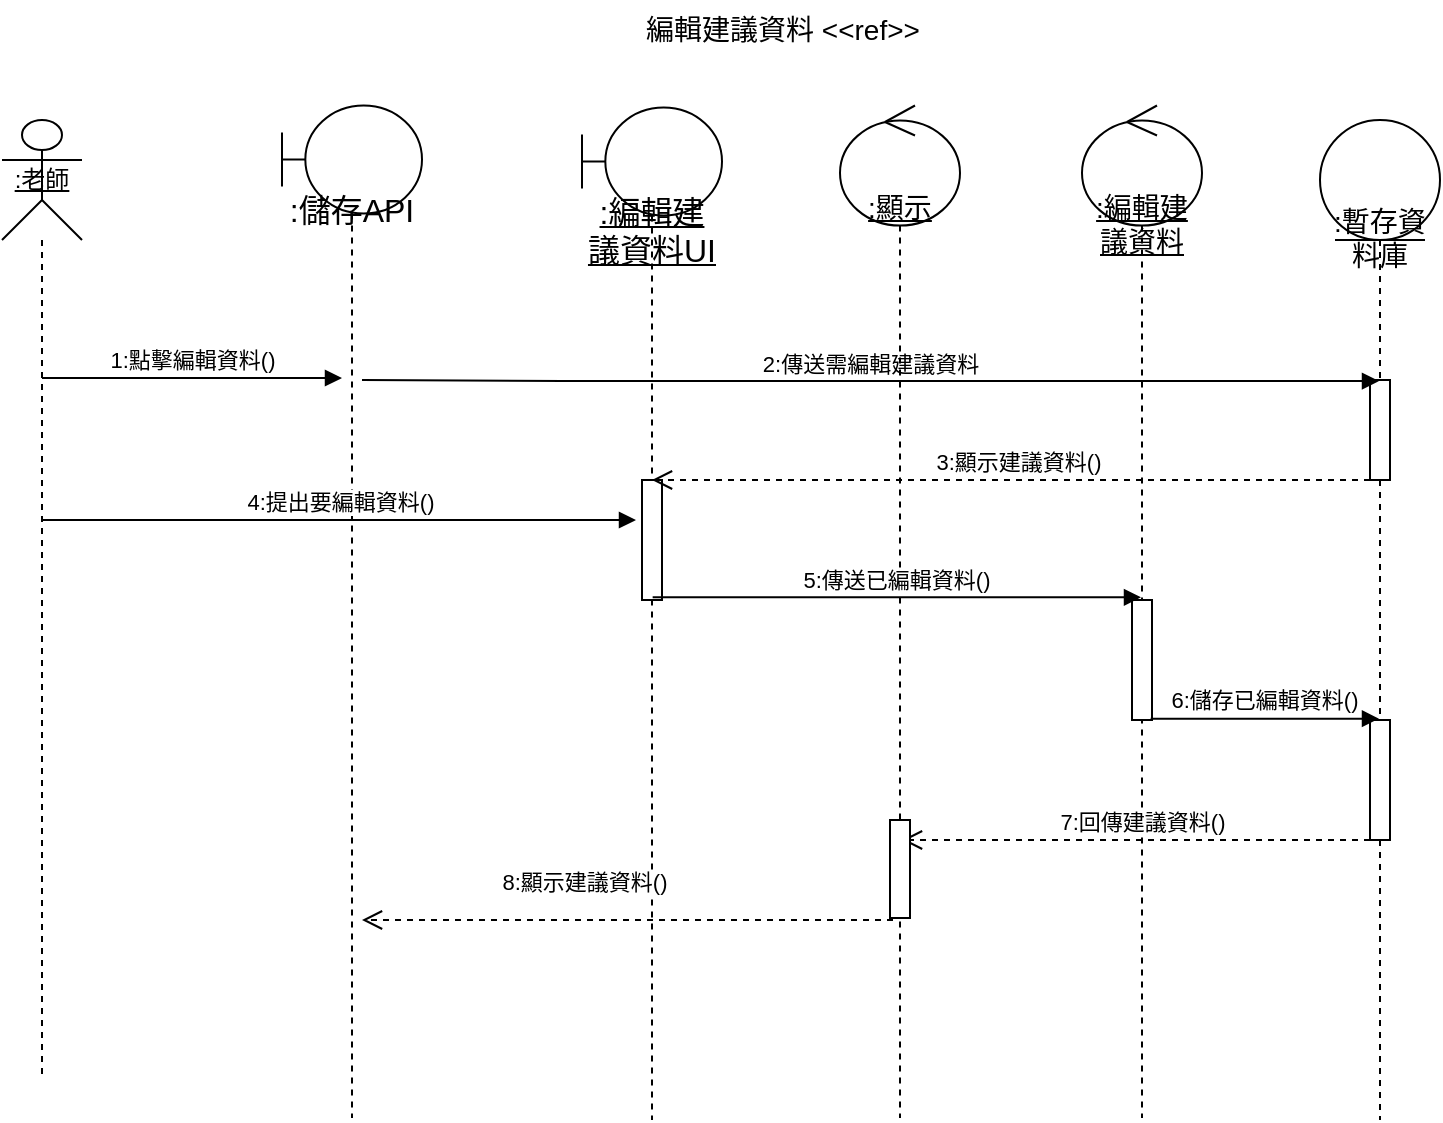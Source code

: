 <mxfile version="25.0.3">
  <diagram name="第 1 页" id="_kCn5gWWrIlWfqqUU_DX">
    <mxGraphModel dx="794" dy="446" grid="1" gridSize="10" guides="1" tooltips="1" connect="1" arrows="1" fold="1" page="1" pageScale="1" pageWidth="1100" pageHeight="1700" math="0" shadow="0">
      <root>
        <mxCell id="0" />
        <mxCell id="1" parent="0" />
        <mxCell id="7" value="&lt;u&gt;:編輯建議資料UI&lt;/u&gt;" style="shape=umlLifeline;participant=umlBoundary;perimeter=lifelinePerimeter;whiteSpace=wrap;html=1;container=1;collapsible=0;recursiveResize=0;verticalAlign=top;spacingTop=36;outlineConnect=0;fontSize=16;size=54;" parent="1" vertex="1">
          <mxGeometry x="380" y="93.75" width="70" height="506.25" as="geometry" />
        </mxCell>
        <mxCell id="105" value="" style="html=1;points=[];perimeter=orthogonalPerimeter;" parent="7" vertex="1">
          <mxGeometry x="30" y="186.25" width="10" height="60" as="geometry" />
        </mxCell>
        <mxCell id="92" value=":暫存資料庫" style="shape=umlLifeline;participant=umlEntity;perimeter=lifelinePerimeter;whiteSpace=wrap;html=1;container=1;collapsible=0;recursiveResize=0;verticalAlign=top;spacingTop=36;outlineConnect=0;fontSize=14;size=60;" parent="1" vertex="1">
          <mxGeometry x="749" y="100" width="60" height="500" as="geometry" />
        </mxCell>
        <mxCell id="111" value="" style="html=1;points=[];perimeter=orthogonalPerimeter;" parent="92" vertex="1">
          <mxGeometry x="25" y="300" width="10" height="60" as="geometry" />
        </mxCell>
        <mxCell id="UdhTGRBezJr3sBxBmupz-123" value="" style="html=1;points=[];perimeter=orthogonalPerimeter;" vertex="1" parent="92">
          <mxGeometry x="25" y="130" width="10" height="50" as="geometry" />
        </mxCell>
        <mxCell id="94" value="&lt;u&gt;:編輯建議資料&lt;/u&gt;" style="shape=umlLifeline;participant=umlControl;perimeter=lifelinePerimeter;whiteSpace=wrap;html=1;container=1;collapsible=0;recursiveResize=0;verticalAlign=top;spacingTop=36;outlineConnect=0;fontSize=14;size=60;align=center;" parent="1" vertex="1">
          <mxGeometry x="630" y="92.75" width="60" height="506.25" as="geometry" />
        </mxCell>
        <mxCell id="108" value="" style="html=1;points=[];perimeter=orthogonalPerimeter;" parent="94" vertex="1">
          <mxGeometry x="25" y="247.25" width="10" height="60" as="geometry" />
        </mxCell>
        <mxCell id="97" value=":儲存API" style="shape=umlLifeline;participant=umlBoundary;perimeter=lifelinePerimeter;whiteSpace=wrap;html=1;container=1;collapsible=0;recursiveResize=0;verticalAlign=top;spacingTop=36;outlineConnect=0;fontSize=16;size=54;" parent="1" vertex="1">
          <mxGeometry x="230" y="92.75" width="70" height="506.25" as="geometry" />
        </mxCell>
        <mxCell id="104" value="2:傳送需編輯建議資料" style="html=1;verticalAlign=bottom;startArrow=none;startFill=0;endArrow=block;startSize=8;" parent="1" target="92" edge="1">
          <mxGeometry width="60" relative="1" as="geometry">
            <mxPoint x="270" y="230" as="sourcePoint" />
            <mxPoint x="394.28" y="230.0" as="targetPoint" />
            <Array as="points">
              <mxPoint x="380.5" y="230.54" />
            </Array>
          </mxGeometry>
        </mxCell>
        <mxCell id="110" value="6:儲存已編輯資料()" style="html=1;verticalAlign=bottom;startArrow=none;startFill=0;endArrow=block;startSize=8;exitX=0.933;exitY=0.922;exitDx=0;exitDy=0;exitPerimeter=0;" parent="1" edge="1">
          <mxGeometry width="60" relative="1" as="geometry">
            <mxPoint x="664.33" y="399.32" as="sourcePoint" />
            <mxPoint x="778.5" y="399.32" as="targetPoint" />
          </mxGeometry>
        </mxCell>
        <mxCell id="112" value="7:回傳建議資料()" style="html=1;verticalAlign=bottom;endArrow=open;dashed=1;endSize=8;" parent="1" edge="1">
          <mxGeometry relative="1" as="geometry">
            <mxPoint x="780" y="460" as="sourcePoint" />
            <mxPoint x="540" y="460" as="targetPoint" />
            <Array as="points">
              <mxPoint x="586.5" y="460" />
            </Array>
            <mxPoint as="offset" />
          </mxGeometry>
        </mxCell>
        <mxCell id="113" value="&lt;span style=&quot;text-align: center; font-size: 14px;&quot;&gt;&lt;font style=&quot;font-size: 14px;&quot;&gt;編輯建議資料&lt;/font&gt;&lt;/span&gt;&amp;nbsp;&amp;lt;&amp;lt;ref&amp;gt;&amp;gt;" style="text;whiteSpace=wrap;html=1;fontSize=14;" parent="1" vertex="1">
          <mxGeometry x="410" y="40" width="150" height="40" as="geometry" />
        </mxCell>
        <mxCell id="114" value="&lt;u&gt;:顯示&lt;/u&gt;" style="shape=umlLifeline;participant=umlControl;perimeter=lifelinePerimeter;whiteSpace=wrap;html=1;container=1;collapsible=0;recursiveResize=0;verticalAlign=top;spacingTop=36;outlineConnect=0;fontSize=14;size=60;align=center;" parent="1" vertex="1">
          <mxGeometry x="509" y="92.75" width="60" height="506.25" as="geometry" />
        </mxCell>
        <mxCell id="117" value="" style="html=1;points=[];perimeter=orthogonalPerimeter;" parent="114" vertex="1">
          <mxGeometry x="25" y="357.25" width="10" height="49" as="geometry" />
        </mxCell>
        <mxCell id="UdhTGRBezJr3sBxBmupz-120" value="1:點擊編輯資料()" style="html=1;verticalAlign=bottom;endArrow=block;curved=0;rounded=0;" edge="1" parent="114">
          <mxGeometry width="80" relative="1" as="geometry">
            <mxPoint x="-399" y="136.25" as="sourcePoint" />
            <mxPoint x="-249" y="136.25" as="targetPoint" />
          </mxGeometry>
        </mxCell>
        <mxCell id="118" value="8:顯示建議資料()" style="html=1;verticalAlign=bottom;endArrow=open;dashed=1;endSize=8;" parent="1" edge="1">
          <mxGeometry x="0.167" y="-10" relative="1" as="geometry">
            <mxPoint x="535.5" y="500" as="sourcePoint" />
            <mxPoint x="270" y="500" as="targetPoint" />
            <Array as="points">
              <mxPoint x="342" y="500" />
            </Array>
            <mxPoint as="offset" />
          </mxGeometry>
        </mxCell>
        <mxCell id="UdhTGRBezJr3sBxBmupz-119" value="&lt;u&gt;:老師&lt;/u&gt;" style="shape=umlLifeline;perimeter=lifelinePerimeter;whiteSpace=wrap;html=1;container=1;dropTarget=0;collapsible=0;recursiveResize=0;outlineConnect=0;portConstraint=eastwest;newEdgeStyle={&quot;curved&quot;:0,&quot;rounded&quot;:0};participant=umlActor;size=60;" vertex="1" parent="1">
          <mxGeometry x="90" y="100" width="40" height="480" as="geometry" />
        </mxCell>
        <mxCell id="109" value="5:傳送已編輯資料()" style="html=1;verticalAlign=bottom;startArrow=none;startFill=0;endArrow=block;startSize=8;exitX=0.533;exitY=0.978;exitDx=0;exitDy=0;exitPerimeter=0;" parent="1" source="105" edge="1" target="94">
          <mxGeometry width="60" relative="1" as="geometry">
            <mxPoint x="580" y="289" as="sourcePoint" />
            <mxPoint x="660" y="289" as="targetPoint" />
          </mxGeometry>
        </mxCell>
        <mxCell id="UdhTGRBezJr3sBxBmupz-124" value="3:顯示建議資料()" style="html=1;verticalAlign=bottom;endArrow=open;dashed=1;endSize=8;" edge="1" parent="1" target="7">
          <mxGeometry x="0.001" relative="1" as="geometry">
            <mxPoint x="780" y="280" as="sourcePoint" />
            <mxPoint x="540" y="280" as="targetPoint" />
            <Array as="points">
              <mxPoint x="586" y="280" />
            </Array>
            <mxPoint as="offset" />
          </mxGeometry>
        </mxCell>
        <mxCell id="UdhTGRBezJr3sBxBmupz-125" value="4:提出要編輯資料()" style="html=1;verticalAlign=bottom;endArrow=block;curved=0;rounded=0;" edge="1" parent="1">
          <mxGeometry width="80" relative="1" as="geometry">
            <mxPoint x="110" y="300" as="sourcePoint" />
            <mxPoint x="407" y="300" as="targetPoint" />
          </mxGeometry>
        </mxCell>
      </root>
    </mxGraphModel>
  </diagram>
</mxfile>
